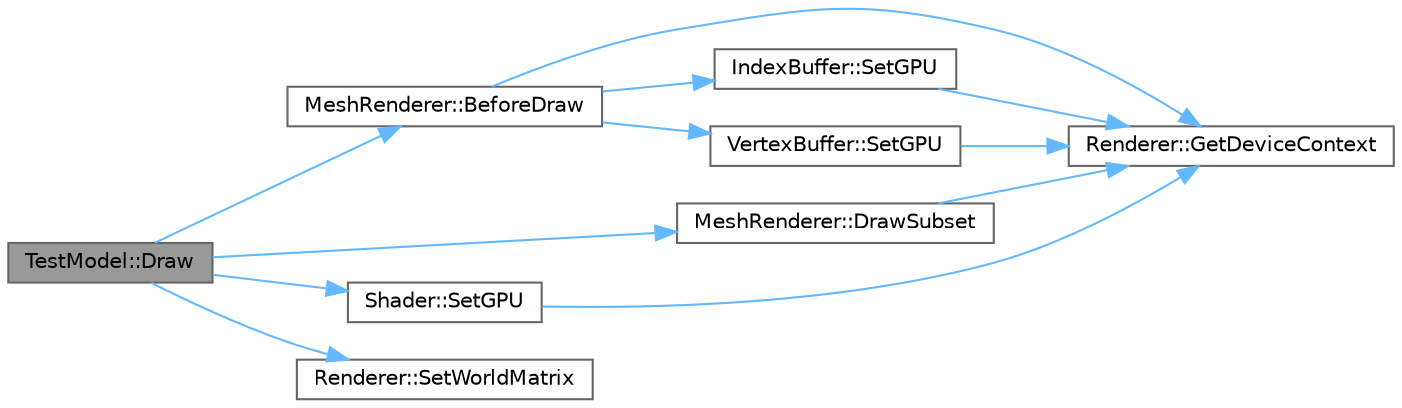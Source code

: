 digraph "TestModel::Draw"
{
 // LATEX_PDF_SIZE
  bgcolor="transparent";
  edge [fontname=Helvetica,fontsize=10,labelfontname=Helvetica,labelfontsize=10];
  node [fontname=Helvetica,fontsize=10,shape=box,height=0.2,width=0.4];
  rankdir="LR";
  Node1 [id="Node000001",label="TestModel::Draw",height=0.2,width=0.4,color="gray40", fillcolor="grey60", style="filled", fontcolor="black",tooltip=" "];
  Node1 -> Node2 [id="edge12_Node000001_Node000002",color="steelblue1",style="solid",tooltip=" "];
  Node2 [id="Node000002",label="MeshRenderer::BeforeDraw",height=0.2,width=0.4,color="grey40", fillcolor="white", style="filled",URL="$class_mesh_renderer.html#ae286a90ae654b01b56420dc3a819b314",tooltip=" "];
  Node2 -> Node3 [id="edge13_Node000002_Node000003",color="steelblue1",style="solid",tooltip=" "];
  Node3 [id="Node000003",label="Renderer::GetDeviceContext",height=0.2,width=0.4,color="grey40", fillcolor="white", style="filled",URL="$class_renderer.html#ac642f0314dfa500d60c0fe6eae9ef4ef",tooltip=" "];
  Node2 -> Node4 [id="edge14_Node000002_Node000004",color="steelblue1",style="solid",tooltip=" "];
  Node4 [id="Node000004",label="IndexBuffer::SetGPU",height=0.2,width=0.4,color="grey40", fillcolor="white", style="filled",URL="$class_index_buffer.html#acb896224d5f0828f4d99bbf699771aa9",tooltip=" "];
  Node4 -> Node3 [id="edge15_Node000004_Node000003",color="steelblue1",style="solid",tooltip=" "];
  Node2 -> Node5 [id="edge16_Node000002_Node000005",color="steelblue1",style="solid",tooltip=" "];
  Node5 [id="Node000005",label="VertexBuffer::SetGPU",height=0.2,width=0.4,color="grey40", fillcolor="white", style="filled",URL="$class_vertex_buffer.html#a5cce227e623555879628165b9855c614",tooltip=" "];
  Node5 -> Node3 [id="edge17_Node000005_Node000003",color="steelblue1",style="solid",tooltip=" "];
  Node1 -> Node6 [id="edge18_Node000001_Node000006",color="steelblue1",style="solid",tooltip=" "];
  Node6 [id="Node000006",label="MeshRenderer::DrawSubset",height=0.2,width=0.4,color="grey40", fillcolor="white", style="filled",URL="$class_mesh_renderer.html#ab7cebe997ca3a7ad354f44e85946c276",tooltip=" "];
  Node6 -> Node3 [id="edge19_Node000006_Node000003",color="steelblue1",style="solid",tooltip=" "];
  Node1 -> Node7 [id="edge20_Node000001_Node000007",color="steelblue1",style="solid",tooltip=" "];
  Node7 [id="Node000007",label="Shader::SetGPU",height=0.2,width=0.4,color="grey40", fillcolor="white", style="filled",URL="$class_shader.html#a811382542f994084a86f29606d5255ed",tooltip=" "];
  Node7 -> Node3 [id="edge21_Node000007_Node000003",color="steelblue1",style="solid",tooltip=" "];
  Node1 -> Node8 [id="edge22_Node000001_Node000008",color="steelblue1",style="solid",tooltip=" "];
  Node8 [id="Node000008",label="Renderer::SetWorldMatrix",height=0.2,width=0.4,color="grey40", fillcolor="white", style="filled",URL="$class_renderer.html#a9c1db215718af048709c7f0ed9412b81",tooltip=" "];
}
